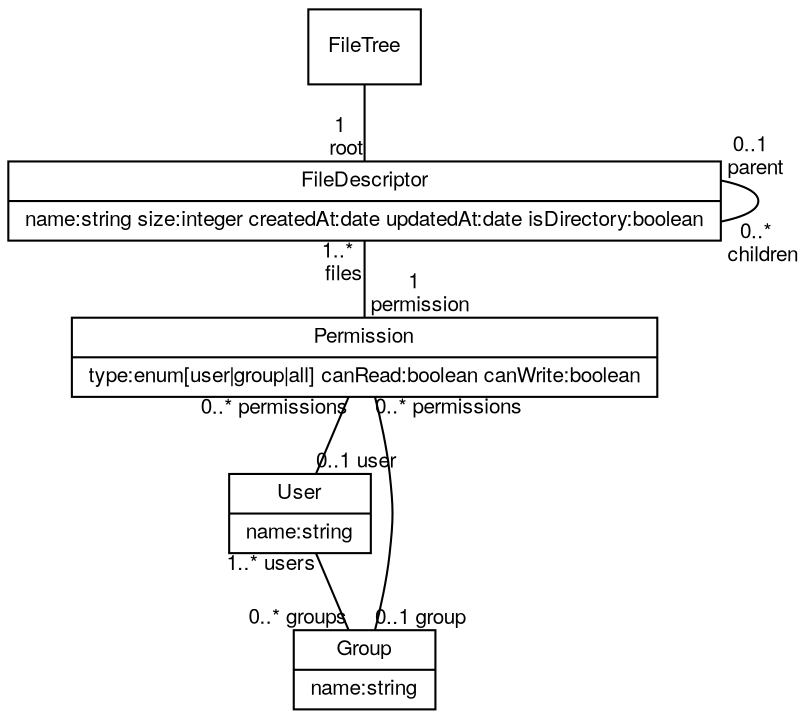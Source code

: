 # # FileSystem Entity-Relation Diagram

graph FileSystem {
# ## General Config
fontname = "Helvetica Neue"
fontsize = 10

node [
  fontname = "Helvetica Neue"
  fontsize = 10
  shape = "record"
]

edge [
  fontname = "Helvetica Neue"
  fontsize = 10
  weight = 0.1
]

# ## Entities
FileTree

FileDescriptor [
  label = "{FileDescriptor|name:string
                           size:integer
                           createdAt:date
                           updatedAt:date
                           isDirectory:boolean}"
]

Permission [
  label = "{Permission|type:enum[user\|group\|all]
                       canRead:boolean
                       canWrite:boolean}"
]

User [
  label = "{User|name:string}"
]

Group [
  label = "{Group|name:string}"
]

# ## Relations

FileTree -- FileDescriptor [
  headlabel = "1 \n root"
]

FileDescriptor -- FileDescriptor [
  taillabel = "0..1 \n parent"
  headlabel = "0..* \n children"
]

FileDescriptor -- Permission [
  taillabel = "1..* \n files"
  headlabel = "1 \n permission"
]

Permission -- User [
  taillabel = "0..* permissions"
  headlabel = "0..1 user"
]

Permission -- Group [
  taillabel = "0..* permissions"
  headlabel = "0..1 group"
]

User -- Group [
  taillabel = "1..* users"
  headlabel = "0..* groups"
]

}
